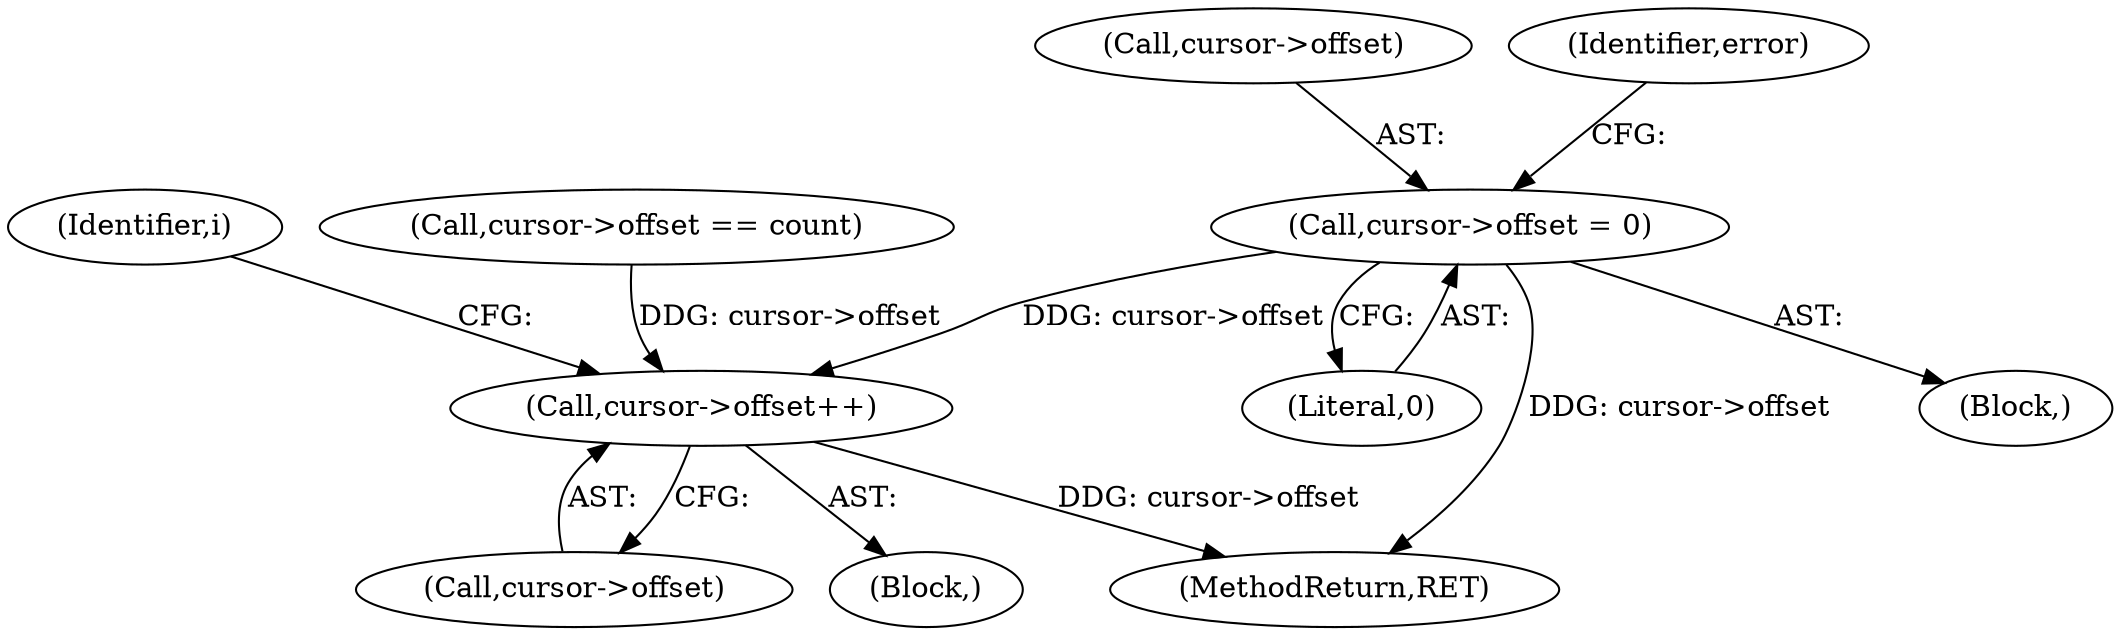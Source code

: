 digraph "0_linux_2e83b79b2d6c78bf1b4aa227938a214dcbddc83f_0@pointer" {
"1000519" [label="(Call,cursor->offset = 0)"];
"1000560" [label="(Call,cursor->offset++)"];
"1000519" [label="(Call,cursor->offset = 0)"];
"1000560" [label="(Call,cursor->offset++)"];
"1000499" [label="(Identifier,i)"];
"1000520" [label="(Call,cursor->offset)"];
"1000561" [label="(Call,cursor->offset)"];
"1000464" [label="(Call,cursor->offset == count)"];
"1000511" [label="(Block,)"];
"1000523" [label="(Literal,0)"];
"1000568" [label="(MethodReturn,RET)"];
"1000525" [label="(Identifier,error)"];
"1000502" [label="(Block,)"];
"1000519" -> "1000511"  [label="AST: "];
"1000519" -> "1000523"  [label="CFG: "];
"1000520" -> "1000519"  [label="AST: "];
"1000523" -> "1000519"  [label="AST: "];
"1000525" -> "1000519"  [label="CFG: "];
"1000519" -> "1000568"  [label="DDG: cursor->offset"];
"1000519" -> "1000560"  [label="DDG: cursor->offset"];
"1000560" -> "1000502"  [label="AST: "];
"1000560" -> "1000561"  [label="CFG: "];
"1000561" -> "1000560"  [label="AST: "];
"1000499" -> "1000560"  [label="CFG: "];
"1000560" -> "1000568"  [label="DDG: cursor->offset"];
"1000464" -> "1000560"  [label="DDG: cursor->offset"];
}
